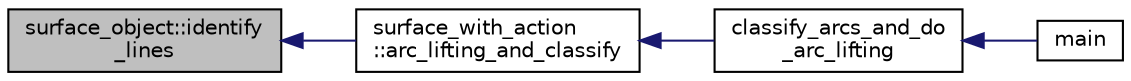 digraph "surface_object::identify_lines"
{
  edge [fontname="Helvetica",fontsize="10",labelfontname="Helvetica",labelfontsize="10"];
  node [fontname="Helvetica",fontsize="10",shape=record];
  rankdir="LR";
  Node881 [label="surface_object::identify\l_lines",height=0.2,width=0.4,color="black", fillcolor="grey75", style="filled", fontcolor="black"];
  Node881 -> Node882 [dir="back",color="midnightblue",fontsize="10",style="solid",fontname="Helvetica"];
  Node882 [label="surface_with_action\l::arc_lifting_and_classify",height=0.2,width=0.4,color="black", fillcolor="white", style="filled",URL="$d8/df9/classsurface__with__action.html#a62a3948f830c59e09ef94937650a07a4"];
  Node882 -> Node883 [dir="back",color="midnightblue",fontsize="10",style="solid",fontname="Helvetica"];
  Node883 [label="classify_arcs_and_do\l_arc_lifting",height=0.2,width=0.4,color="black", fillcolor="white", style="filled",URL="$d6/dc3/arc__lifting__main_8_c.html#afdd7be16f16b8c71e9a72fe5f6a0b59c"];
  Node883 -> Node884 [dir="back",color="midnightblue",fontsize="10",style="solid",fontname="Helvetica"];
  Node884 [label="main",height=0.2,width=0.4,color="black", fillcolor="white", style="filled",URL="$d6/dc3/arc__lifting__main_8_c.html#a217dbf8b442f20279ea00b898af96f52"];
}
